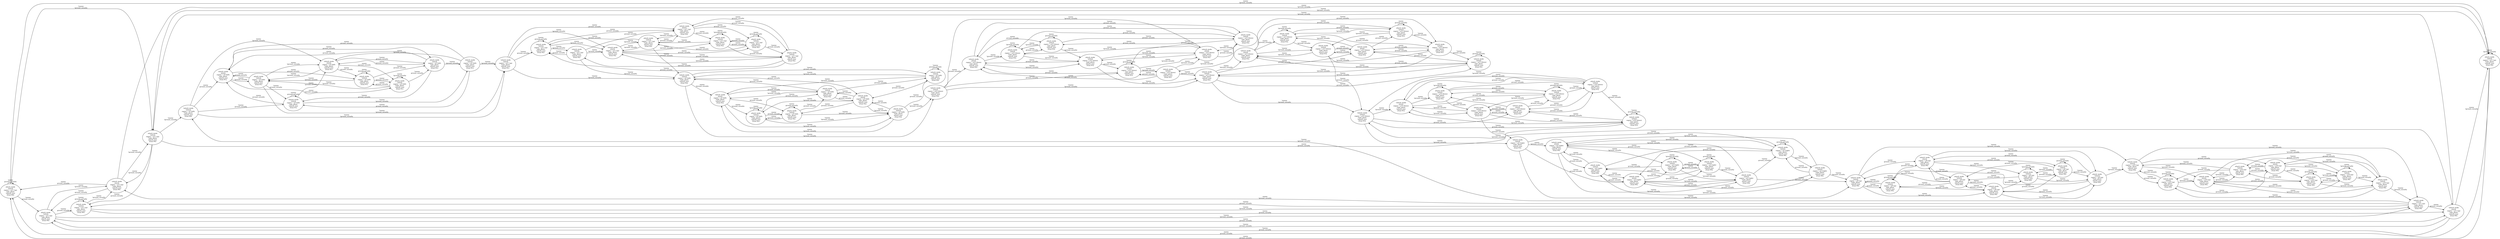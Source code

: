 
digraph A {
    rankdir = LR;
    overlap = false;
    ratio = "compress";
	83 [style="bold", width=0, height=0, fontsize=20, label="attack_mode\n!attack\nregion = p11 (up)\ntake_photo\n!attack_over\n[Goal #0]"];
	81 [style="bold", width=0, height=0, fontsize=20, label="attack_mode\n!attack\nregion = p11 (up)\ntake_photo\nattack_over\n[Goal #0]"];
	77 [style="bold", width=0, height=0, fontsize=20, label="!attack_mode\n!attack\nregion = p11 (up)\ntake_photo\n!attack_over\n[Goal #0]"];
	78 [style="bold", width=0, height=0, fontsize=20, label="!attack_mode\nattack\nregion = p11 (up)\n!take_photo\n!attack_over\n[Goal #0]"];
	82 [style="bold", width=0, height=0, fontsize=20, label="attack_mode\n!attack\nregion = p11 (up)\n!take_photo\n!attack_over\n[Goal #0]"];
	80 [style="bold", width=0, height=0, fontsize=20, label="attack_mode\n!attack\nregion = p11 (up)\n!take_photo\nattack_over\n[Goal #0]"];
	0 [style="bold", width=0, height=0, fontsize=20, label="!attack_mode\n!attack\nregion = p5 (left)\n!take_photo\n!attack_over\n[Goal #0]"];
	4 [style="bold", width=0, height=0, fontsize=20, label="!attack_mode\nattack\nregion = p5 (left)\ntake_photo\n!attack_over\n[Goal #1]"];
	5 [style="bold", width=0, height=0, fontsize=20, label="attack_mode\n!attack\nregion = p5 (left)\n!take_photo\nattack_over\n[Goal #1]"];
	2 [style="bold", width=0, height=0, fontsize=20, label="!attack_mode\n!attack\nregion = p5 (left)\ntake_photo\n!attack_over\n[Goal #1]"];
	9 [style="bold", width=0, height=0, fontsize=20, label="!attack_mode\n!attack\nregion = p5 (left)\n!take_photo\n!attack_over\n[Goal #1]"];
	3 [style="bold", width=0, height=0, fontsize=20, label="!attack_mode\nattack\nregion = p5 (left)\n!take_photo\n!attack_over\n[Goal #1]"];
	6 [style="bold", width=0, height=0, fontsize=20, label="attack_mode\n!attack\nregion = p5 (left)\ntake_photo\nattack_over\n[Goal #1]"];
	7 [style="bold", width=0, height=0, fontsize=20, label="attack_mode\n!attack\nregion = p5 (left)\n!take_photo\n!attack_over\n[Goal #1]"];
	8 [style="bold", width=0, height=0, fontsize=20, label="attack_mode\n!attack\nregion = p5 (left)\ntake_photo\n!attack_over\n[Goal #1]"];
	1 [style="bold", width=0, height=0, fontsize=20, label="!attack_mode\n!attack\nregion = p11 (up)\n!take_photo\n!attack_over\n[Goal #1]"];
	11 [style="bold", width=0, height=0, fontsize=20, label="!attack_mode\n!attack\nregion = p11 (up)\ntake_photo\n!attack_over\n[Goal #2]"];
	18 [style="bold", width=0, height=0, fontsize=20, label="!attack_mode\n!attack\nregion = p11 (up)\n!take_photo\n!attack_over\n[Goal #2]"];
	13 [style="bold", width=0, height=0, fontsize=20, label="!attack_mode\nattack\nregion = p11 (up)\ntake_photo\n!attack_over\n[Goal #2]"];
	14 [style="bold", width=0, height=0, fontsize=20, label="attack_mode\n!attack\nregion = p11 (up)\n!take_photo\nattack_over\n[Goal #2]"];
	10 [style="bold", width=0, height=0, fontsize=20, label="!attack_mode\n!attack\nregion = p5 (left)\n!take_photo\n!attack_over\n[Goal #2]"];
	19 [style="bold", width=0, height=0, fontsize=20, label="!attack_mode\n!attack\nregion = p12 (down)\n!take_photo\n!attack_over\n[Goal #2]"];
	30 [style="bold", width=0, height=0, fontsize=20, label="!attack_mode\nattack\nregion = p12 (down)\ntake_photo\n!attack_over\n[Goal #3]"];
	33 [style="bold", width=0, height=0, fontsize=20, label="attack_mode\n!attack\nregion = p12 (down)\n!take_photo\n!attack_over\n[Goal #3]"];
	34 [style="bold", width=0, height=0, fontsize=20, label="attack_mode\n!attack\nregion = p12 (down)\ntake_photo\n!attack_over\n[Goal #3]"];
	32 [style="bold", width=0, height=0, fontsize=20, label="attack_mode\n!attack\nregion = p12 (down)\ntake_photo\nattack_over\n[Goal #3]"];
	29 [style="bold", width=0, height=0, fontsize=20, label="!attack_mode\nattack\nregion = p12 (down)\n!take_photo\n!attack_over\n[Goal #3]"];
	31 [style="bold", width=0, height=0, fontsize=20, label="attack_mode\n!attack\nregion = p12 (down)\n!take_photo\nattack_over\n[Goal #3]"];
	27 [style="bold", width=0, height=0, fontsize=20, label="!attack_mode\n!attack\nregion = p13 (down)\n!take_photo\n!attack_over\n[Goal #3]"];
	38 [style="bold", width=0, height=0, fontsize=20, label="!attack_mode\nattack\nregion = p13 (down)\n!take_photo\n!attack_over\n[Goal #3]"];
	42 [style="bold", width=0, height=0, fontsize=20, label="attack_mode\n!attack\nregion = p13 (down)\n!take_photo\n!attack_over\n[Goal #3]"];
	40 [style="bold", width=0, height=0, fontsize=20, label="attack_mode\n!attack\nregion = p13 (down)\n!take_photo\nattack_over\n[Goal #3]"];
	36 [style="bold", width=0, height=0, fontsize=20, label="!attack_mode\n!attack\nregion = p14 (down)\n!take_photo\n!attack_over\n[Goal #3]"];
	46 [style="bold", width=0, height=0, fontsize=20, label="!attack_mode\nattack\nregion = p14 (down)\n!take_photo\n!attack_over\n[Goal #3]"];
	50 [style="bold", width=0, height=0, fontsize=20, label="attack_mode\n!attack\nregion = p14 (down)\n!take_photo\n!attack_over\n[Goal #3]"];
	48 [style="bold", width=0, height=0, fontsize=20, label="attack_mode\n!attack\nregion = p14 (down)\n!take_photo\nattack_over\n[Goal #3]"];
	47 [style="bold", width=0, height=0, fontsize=20, label="!attack_mode\nattack\nregion = p14 (down)\ntake_photo\n!attack_over\n[Goal #3]"];
	51 [style="bold", width=0, height=0, fontsize=20, label="attack_mode\n!attack\nregion = p14 (down)\ntake_photo\n!attack_over\n[Goal #3]"];
	49 [style="bold", width=0, height=0, fontsize=20, label="attack_mode\n!attack\nregion = p14 (down)\ntake_photo\nattack_over\n[Goal #3]"];
	45 [style="bold", width=0, height=0, fontsize=20, label="!attack_mode\n!attack\nregion = p14 (down)\ntake_photo\n!attack_over\n[Goal #3]"];
	44 [style="bold", width=0, height=0, fontsize=20, label="!attack_mode\n!attack\nregion = p2 (right)\n!take_photo\n!attack_over\n[Goal #3]"];
	54 [style="bold", width=0, height=0, fontsize=20, label="!attack_mode\nattack\nregion = p2 (right)\n!take_photo\n!attack_over\n[Goal #0]"];
	57 [style="bold", width=0, height=0, fontsize=20, label="attack_mode\n!attack\nregion = p2 (right)\ntake_photo\nattack_over\n[Goal #0]"];
	53 [style="bold", width=0, height=0, fontsize=20, label="!attack_mode\n!attack\nregion = p2 (right)\ntake_photo\n!attack_over\n[Goal #0]"];
	60 [style="bold", width=0, height=0, fontsize=20, label="!attack_mode\n!attack\nregion = p2 (right)\n!take_photo\n!attack_over\n[Goal #0]"];
	55 [style="bold", width=0, height=0, fontsize=20, label="!attack_mode\nattack\nregion = p2 (right)\ntake_photo\n!attack_over\n[Goal #0]"];
	56 [style="bold", width=0, height=0, fontsize=20, label="attack_mode\n!attack\nregion = p2 (right)\n!take_photo\nattack_over\n[Goal #0]"];
	52 [style="bold", width=0, height=0, fontsize=20, label="!attack_mode\n!attack\nregion = p9 (up)\n!take_photo\n!attack_over\n[Goal #0]"];
	62 [style="bold", width=0, height=0, fontsize=20, label="!attack_mode\n!attack\nregion = p9 (up)\ntake_photo\n!attack_over\n[Goal #0]"];
	63 [style="bold", width=0, height=0, fontsize=20, label="!attack_mode\nattack\nregion = p9 (up)\n!take_photo\n!attack_over\n[Goal #0]"];
	66 [style="bold", width=0, height=0, fontsize=20, label="attack_mode\n!attack\nregion = p9 (up)\ntake_photo\nattack_over\n[Goal #0]"];
	64 [style="bold", width=0, height=0, fontsize=20, label="!attack_mode\nattack\nregion = p9 (up)\ntake_photo\n!attack_over\n[Goal #0]"];
	67 [style="bold", width=0, height=0, fontsize=20, label="attack_mode\n!attack\nregion = p9 (up)\n!take_photo\n!attack_over\n[Goal #0]"];
	68 [style="bold", width=0, height=0, fontsize=20, label="attack_mode\n!attack\nregion = p9 (up)\ntake_photo\n!attack_over\n[Goal #0]"];
	65 [style="bold", width=0, height=0, fontsize=20, label="attack_mode\n!attack\nregion = p9 (up)\n!take_photo\nattack_over\n[Goal #0]"];
	61 [style="bold", width=0, height=0, fontsize=20, label="!attack_mode\n!attack\nregion = p10 (up)\n!take_photo\n!attack_over\n[Goal #0]"];
	70 [style="bold", width=0, height=0, fontsize=20, label="!attack_mode\n!attack\nregion = p10 (up)\ntake_photo\n!attack_over\n[Goal #0]"];
	72 [style="bold", width=0, height=0, fontsize=20, label="!attack_mode\nattack\nregion = p10 (up)\ntake_photo\n!attack_over\n[Goal #0]"];
	74 [style="bold", width=0, height=0, fontsize=20, label="attack_mode\n!attack\nregion = p10 (up)\ntake_photo\nattack_over\n[Goal #0]"];
	71 [style="bold", width=0, height=0, fontsize=20, label="!attack_mode\nattack\nregion = p10 (up)\n!take_photo\n!attack_over\n[Goal #0]"];
	76 [style="bold", width=0, height=0, fontsize=20, label="attack_mode\n!attack\nregion = p10 (up)\ntake_photo\n!attack_over\n[Goal #0]"];
	75 [style="bold", width=0, height=0, fontsize=20, label="attack_mode\n!attack\nregion = p10 (up)\n!take_photo\n!attack_over\n[Goal #0]"];
	73 [style="bold", width=0, height=0, fontsize=20, label="attack_mode\n!attack\nregion = p10 (up)\n!take_photo\nattack_over\n[Goal #0]"];
	69 [style="bold", width=0, height=0, fontsize=20, label="!attack_mode\n!attack\nregion = p11 (up)\n!take_photo\n!attack_over\n[Goal #0]"];
	79 [style="bold", width=0, height=0, fontsize=20, label="!attack_mode\nattack\nregion = p11 (up)\ntake_photo\n!attack_over\n[Goal #0]"];
	59 [style="bold", width=0, height=0, fontsize=20, label="attack_mode\n!attack\nregion = p2 (right)\ntake_photo\n!attack_over\n[Goal #0]"];
	58 [style="bold", width=0, height=0, fontsize=20, label="attack_mode\n!attack\nregion = p2 (right)\n!take_photo\n!attack_over\n[Goal #0]"];
	37 [style="bold", width=0, height=0, fontsize=20, label="!attack_mode\n!attack\nregion = p13 (down)\ntake_photo\n!attack_over\n[Goal #3]"];
	39 [style="bold", width=0, height=0, fontsize=20, label="!attack_mode\nattack\nregion = p13 (down)\ntake_photo\n!attack_over\n[Goal #3]"];
	41 [style="bold", width=0, height=0, fontsize=20, label="attack_mode\n!attack\nregion = p13 (down)\ntake_photo\nattack_over\n[Goal #3]"];
	43 [style="bold", width=0, height=0, fontsize=20, label="attack_mode\n!attack\nregion = p13 (down)\ntake_photo\n!attack_over\n[Goal #3]"];
	28 [style="bold", width=0, height=0, fontsize=20, label="!attack_mode\n!attack\nregion = p12 (down)\ntake_photo\n!attack_over\n[Goal #3]"];
	35 [style="bold", width=0, height=0, fontsize=20, label="!attack_mode\n!attack\nregion = p12 (down)\n!take_photo\n!attack_over\n[Goal #3]"];
	21 [style="bold", width=0, height=0, fontsize=20, label="!attack_mode\nattack\nregion = p5 (left)\n!take_photo\n!attack_over\n[Goal #2]"];
	25 [style="bold", width=0, height=0, fontsize=20, label="attack_mode\n!attack\nregion = p5 (left)\n!take_photo\n!attack_over\n[Goal #2]"];
	26 [style="bold", width=0, height=0, fontsize=20, label="attack_mode\n!attack\nregion = p5 (left)\ntake_photo\n!attack_over\n[Goal #2]"];
	23 [style="bold", width=0, height=0, fontsize=20, label="attack_mode\n!attack\nregion = p5 (left)\n!take_photo\nattack_over\n[Goal #2]"];
	20 [style="bold", width=0, height=0, fontsize=20, label="!attack_mode\n!attack\nregion = p5 (left)\ntake_photo\n!attack_over\n[Goal #2]"];
	22 [style="bold", width=0, height=0, fontsize=20, label="!attack_mode\nattack\nregion = p5 (left)\ntake_photo\n!attack_over\n[Goal #2]"];
	24 [style="bold", width=0, height=0, fontsize=20, label="attack_mode\n!attack\nregion = p5 (left)\ntake_photo\nattack_over\n[Goal #2]"];
	12 [style="bold", width=0, height=0, fontsize=20, label="!attack_mode\nattack\nregion = p11 (up)\n!take_photo\n!attack_over\n[Goal #2]"];
	17 [style="bold", width=0, height=0, fontsize=20, label="attack_mode\n!attack\nregion = p11 (up)\ntake_photo\n!attack_over\n[Goal #2]"];
	15 [style="bold", width=0, height=0, fontsize=20, label="attack_mode\n!attack\nregion = p11 (up)\ntake_photo\nattack_over\n[Goal #2]"];
	16 [style="bold", width=0, height=0, fontsize=20, label="attack_mode\n!attack\nregion = p11 (up)\n!take_photo\n!attack_over\n[Goal #2]"];
	83 -> 83 [style="bold", arrowsize=1.5, fontsize=20, label="enemy\nground_casualty"];
	83 -> 80 [style="bold", arrowsize=1.5, fontsize=20, label="!enemy\n!ground_casualty"];
	83 -> 82 [style="bold", arrowsize=1.5, fontsize=20, label="enemy\n!ground_casualty"];
	83 -> 81 [style="bold", arrowsize=1.5, fontsize=20, label="!enemy\nground_casualty"];
	81 -> 69 [style="bold", arrowsize=1.5, fontsize=20, label="!enemy\n!ground_casualty"];
	81 -> 79 [style="bold", arrowsize=1.5, fontsize=20, label="enemy\nground_casualty"];
	81 -> 78 [style="bold", arrowsize=1.5, fontsize=20, label="enemy\n!ground_casualty"];
	81 -> 77 [style="bold", arrowsize=1.5, fontsize=20, label="!enemy\nground_casualty"];
	77 -> 69 [style="bold", arrowsize=1.5, fontsize=20, label="!enemy\n!ground_casualty"];
	77 -> 79 [style="bold", arrowsize=1.5, fontsize=20, label="enemy\nground_casualty"];
	77 -> 78 [style="bold", arrowsize=1.5, fontsize=20, label="enemy\n!ground_casualty"];
	77 -> 77 [style="bold", arrowsize=1.5, fontsize=20, label="!enemy\nground_casualty"];
	78 -> 83 [style="bold", arrowsize=1.5, fontsize=20, label="enemy\nground_casualty"];
	78 -> 80 [style="bold", arrowsize=1.5, fontsize=20, label="!enemy\n!ground_casualty"];
	78 -> 82 [style="bold", arrowsize=1.5, fontsize=20, label="enemy\n!ground_casualty"];
	78 -> 81 [style="bold", arrowsize=1.5, fontsize=20, label="!enemy\nground_casualty"];
	82 -> 83 [style="bold", arrowsize=1.5, fontsize=20, label="enemy\nground_casualty"];
	82 -> 80 [style="bold", arrowsize=1.5, fontsize=20, label="!enemy\n!ground_casualty"];
	82 -> 82 [style="bold", arrowsize=1.5, fontsize=20, label="enemy\n!ground_casualty"];
	82 -> 81 [style="bold", arrowsize=1.5, fontsize=20, label="!enemy\nground_casualty"];
	80 -> 77 [style="bold", arrowsize=1.5, fontsize=20, label="!enemy\nground_casualty"];
	80 -> 79 [style="bold", arrowsize=1.5, fontsize=20, label="enemy\nground_casualty"];
	80 -> 0 [style="bold", arrowsize=1.5, fontsize=20, label="!enemy\n!ground_casualty"];
	80 -> 78 [style="bold", arrowsize=1.5, fontsize=20, label="enemy\n!ground_casualty"];
	0 -> 1 [style="bold", arrowsize=1.5, fontsize=20, label="!enemy\n!ground_casualty"];
	0 -> 3 [style="bold", arrowsize=1.5, fontsize=20, label="enemy\n!ground_casualty"];
	0 -> 2 [style="bold", arrowsize=1.5, fontsize=20, label="!enemy\nground_casualty"];
	0 -> 4 [style="bold", arrowsize=1.5, fontsize=20, label="enemy\nground_casualty"];
	4 -> 8 [style="bold", arrowsize=1.5, fontsize=20, label="enemy\nground_casualty"];
	4 -> 7 [style="bold", arrowsize=1.5, fontsize=20, label="enemy\n!ground_casualty"];
	4 -> 6 [style="bold", arrowsize=1.5, fontsize=20, label="!enemy\nground_casualty"];
	4 -> 5 [style="bold", arrowsize=1.5, fontsize=20, label="!enemy\n!ground_casualty"];
	5 -> 1 [style="bold", arrowsize=1.5, fontsize=20, label="!enemy\n!ground_casualty"];
	5 -> 3 [style="bold", arrowsize=1.5, fontsize=20, label="enemy\n!ground_casualty"];
	5 -> 2 [style="bold", arrowsize=1.5, fontsize=20, label="!enemy\nground_casualty"];
	5 -> 4 [style="bold", arrowsize=1.5, fontsize=20, label="enemy\nground_casualty"];
	2 -> 3 [style="bold", arrowsize=1.5, fontsize=20, label="enemy\n!ground_casualty"];
	2 -> 2 [style="bold", arrowsize=1.5, fontsize=20, label="!enemy\nground_casualty"];
	2 -> 9 [style="bold", arrowsize=1.5, fontsize=20, label="!enemy\n!ground_casualty"];
	2 -> 4 [style="bold", arrowsize=1.5, fontsize=20, label="enemy\nground_casualty"];
	9 -> 1 [style="bold", arrowsize=1.5, fontsize=20, label="!enemy\n!ground_casualty"];
	9 -> 3 [style="bold", arrowsize=1.5, fontsize=20, label="enemy\n!ground_casualty"];
	9 -> 2 [style="bold", arrowsize=1.5, fontsize=20, label="!enemy\nground_casualty"];
	9 -> 4 [style="bold", arrowsize=1.5, fontsize=20, label="enemy\nground_casualty"];
	3 -> 8 [style="bold", arrowsize=1.5, fontsize=20, label="enemy\nground_casualty"];
	3 -> 7 [style="bold", arrowsize=1.5, fontsize=20, label="enemy\n!ground_casualty"];
	3 -> 6 [style="bold", arrowsize=1.5, fontsize=20, label="!enemy\nground_casualty"];
	3 -> 5 [style="bold", arrowsize=1.5, fontsize=20, label="!enemy\n!ground_casualty"];
	6 -> 3 [style="bold", arrowsize=1.5, fontsize=20, label="enemy\n!ground_casualty"];
	6 -> 2 [style="bold", arrowsize=1.5, fontsize=20, label="!enemy\nground_casualty"];
	6 -> 9 [style="bold", arrowsize=1.5, fontsize=20, label="!enemy\n!ground_casualty"];
	6 -> 4 [style="bold", arrowsize=1.5, fontsize=20, label="enemy\nground_casualty"];
	7 -> 8 [style="bold", arrowsize=1.5, fontsize=20, label="enemy\nground_casualty"];
	7 -> 7 [style="bold", arrowsize=1.5, fontsize=20, label="enemy\n!ground_casualty"];
	7 -> 6 [style="bold", arrowsize=1.5, fontsize=20, label="!enemy\nground_casualty"];
	7 -> 5 [style="bold", arrowsize=1.5, fontsize=20, label="!enemy\n!ground_casualty"];
	8 -> 8 [style="bold", arrowsize=1.5, fontsize=20, label="enemy\nground_casualty"];
	8 -> 7 [style="bold", arrowsize=1.5, fontsize=20, label="enemy\n!ground_casualty"];
	8 -> 6 [style="bold", arrowsize=1.5, fontsize=20, label="!enemy\nground_casualty"];
	8 -> 5 [style="bold", arrowsize=1.5, fontsize=20, label="!enemy\n!ground_casualty"];
	1 -> 12 [style="bold", arrowsize=1.5, fontsize=20, label="enemy\n!ground_casualty"];
	1 -> 10 [style="bold", arrowsize=1.5, fontsize=20, label="!enemy\n!ground_casualty"];
	1 -> 13 [style="bold", arrowsize=1.5, fontsize=20, label="enemy\nground_casualty"];
	1 -> 11 [style="bold", arrowsize=1.5, fontsize=20, label="!enemy\nground_casualty"];
	11 -> 12 [style="bold", arrowsize=1.5, fontsize=20, label="enemy\n!ground_casualty"];
	11 -> 11 [style="bold", arrowsize=1.5, fontsize=20, label="!enemy\nground_casualty"];
	11 -> 13 [style="bold", arrowsize=1.5, fontsize=20, label="enemy\nground_casualty"];
	11 -> 18 [style="bold", arrowsize=1.5, fontsize=20, label="!enemy\n!ground_casualty"];
	18 -> 12 [style="bold", arrowsize=1.5, fontsize=20, label="enemy\n!ground_casualty"];
	18 -> 10 [style="bold", arrowsize=1.5, fontsize=20, label="!enemy\n!ground_casualty"];
	18 -> 13 [style="bold", arrowsize=1.5, fontsize=20, label="enemy\nground_casualty"];
	18 -> 11 [style="bold", arrowsize=1.5, fontsize=20, label="!enemy\nground_casualty"];
	13 -> 16 [style="bold", arrowsize=1.5, fontsize=20, label="enemy\n!ground_casualty"];
	13 -> 15 [style="bold", arrowsize=1.5, fontsize=20, label="!enemy\nground_casualty"];
	13 -> 17 [style="bold", arrowsize=1.5, fontsize=20, label="enemy\nground_casualty"];
	13 -> 14 [style="bold", arrowsize=1.5, fontsize=20, label="!enemy\n!ground_casualty"];
	14 -> 12 [style="bold", arrowsize=1.5, fontsize=20, label="enemy\n!ground_casualty"];
	14 -> 10 [style="bold", arrowsize=1.5, fontsize=20, label="!enemy\n!ground_casualty"];
	14 -> 13 [style="bold", arrowsize=1.5, fontsize=20, label="enemy\nground_casualty"];
	14 -> 11 [style="bold", arrowsize=1.5, fontsize=20, label="!enemy\nground_casualty"];
	10 -> 22 [style="bold", arrowsize=1.5, fontsize=20, label="enemy\nground_casualty"];
	10 -> 20 [style="bold", arrowsize=1.5, fontsize=20, label="!enemy\nground_casualty"];
	10 -> 21 [style="bold", arrowsize=1.5, fontsize=20, label="enemy\n!ground_casualty"];
	10 -> 19 [style="bold", arrowsize=1.5, fontsize=20, label="!enemy\n!ground_casualty"];
	19 -> 28 [style="bold", arrowsize=1.5, fontsize=20, label="!enemy\nground_casualty"];
	19 -> 29 [style="bold", arrowsize=1.5, fontsize=20, label="enemy\n!ground_casualty"];
	19 -> 27 [style="bold", arrowsize=1.5, fontsize=20, label="!enemy\n!ground_casualty"];
	19 -> 30 [style="bold", arrowsize=1.5, fontsize=20, label="enemy\nground_casualty"];
	30 -> 31 [style="bold", arrowsize=1.5, fontsize=20, label="!enemy\n!ground_casualty"];
	30 -> 32 [style="bold", arrowsize=1.5, fontsize=20, label="!enemy\nground_casualty"];
	30 -> 34 [style="bold", arrowsize=1.5, fontsize=20, label="enemy\nground_casualty"];
	30 -> 33 [style="bold", arrowsize=1.5, fontsize=20, label="enemy\n!ground_casualty"];
	33 -> 31 [style="bold", arrowsize=1.5, fontsize=20, label="!enemy\n!ground_casualty"];
	33 -> 32 [style="bold", arrowsize=1.5, fontsize=20, label="!enemy\nground_casualty"];
	33 -> 34 [style="bold", arrowsize=1.5, fontsize=20, label="enemy\nground_casualty"];
	33 -> 33 [style="bold", arrowsize=1.5, fontsize=20, label="enemy\n!ground_casualty"];
	34 -> 31 [style="bold", arrowsize=1.5, fontsize=20, label="!enemy\n!ground_casualty"];
	34 -> 32 [style="bold", arrowsize=1.5, fontsize=20, label="!enemy\nground_casualty"];
	34 -> 34 [style="bold", arrowsize=1.5, fontsize=20, label="enemy\nground_casualty"];
	34 -> 33 [style="bold", arrowsize=1.5, fontsize=20, label="enemy\n!ground_casualty"];
	32 -> 35 [style="bold", arrowsize=1.5, fontsize=20, label="!enemy\n!ground_casualty"];
	32 -> 28 [style="bold", arrowsize=1.5, fontsize=20, label="!enemy\nground_casualty"];
	32 -> 29 [style="bold", arrowsize=1.5, fontsize=20, label="enemy\n!ground_casualty"];
	32 -> 30 [style="bold", arrowsize=1.5, fontsize=20, label="enemy\nground_casualty"];
	29 -> 31 [style="bold", arrowsize=1.5, fontsize=20, label="!enemy\n!ground_casualty"];
	29 -> 32 [style="bold", arrowsize=1.5, fontsize=20, label="!enemy\nground_casualty"];
	29 -> 34 [style="bold", arrowsize=1.5, fontsize=20, label="enemy\nground_casualty"];
	29 -> 33 [style="bold", arrowsize=1.5, fontsize=20, label="enemy\n!ground_casualty"];
	31 -> 28 [style="bold", arrowsize=1.5, fontsize=20, label="!enemy\nground_casualty"];
	31 -> 29 [style="bold", arrowsize=1.5, fontsize=20, label="enemy\n!ground_casualty"];
	31 -> 27 [style="bold", arrowsize=1.5, fontsize=20, label="!enemy\n!ground_casualty"];
	31 -> 30 [style="bold", arrowsize=1.5, fontsize=20, label="enemy\nground_casualty"];
	27 -> 39 [style="bold", arrowsize=1.5, fontsize=20, label="enemy\nground_casualty"];
	27 -> 37 [style="bold", arrowsize=1.5, fontsize=20, label="!enemy\nground_casualty"];
	27 -> 36 [style="bold", arrowsize=1.5, fontsize=20, label="!enemy\n!ground_casualty"];
	27 -> 38 [style="bold", arrowsize=1.5, fontsize=20, label="enemy\n!ground_casualty"];
	38 -> 43 [style="bold", arrowsize=1.5, fontsize=20, label="enemy\nground_casualty"];
	38 -> 41 [style="bold", arrowsize=1.5, fontsize=20, label="!enemy\nground_casualty"];
	38 -> 40 [style="bold", arrowsize=1.5, fontsize=20, label="!enemy\n!ground_casualty"];
	38 -> 42 [style="bold", arrowsize=1.5, fontsize=20, label="enemy\n!ground_casualty"];
	42 -> 43 [style="bold", arrowsize=1.5, fontsize=20, label="enemy\nground_casualty"];
	42 -> 41 [style="bold", arrowsize=1.5, fontsize=20, label="!enemy\nground_casualty"];
	42 -> 40 [style="bold", arrowsize=1.5, fontsize=20, label="!enemy\n!ground_casualty"];
	42 -> 42 [style="bold", arrowsize=1.5, fontsize=20, label="enemy\n!ground_casualty"];
	40 -> 39 [style="bold", arrowsize=1.5, fontsize=20, label="enemy\nground_casualty"];
	40 -> 37 [style="bold", arrowsize=1.5, fontsize=20, label="!enemy\nground_casualty"];
	40 -> 36 [style="bold", arrowsize=1.5, fontsize=20, label="!enemy\n!ground_casualty"];
	40 -> 38 [style="bold", arrowsize=1.5, fontsize=20, label="enemy\n!ground_casualty"];
	36 -> 45 [style="bold", arrowsize=1.5, fontsize=20, label="!enemy\nground_casualty"];
	36 -> 44 [style="bold", arrowsize=1.5, fontsize=20, label="!enemy\n!ground_casualty"];
	36 -> 47 [style="bold", arrowsize=1.5, fontsize=20, label="enemy\nground_casualty"];
	36 -> 46 [style="bold", arrowsize=1.5, fontsize=20, label="enemy\n!ground_casualty"];
	46 -> 49 [style="bold", arrowsize=1.5, fontsize=20, label="!enemy\nground_casualty"];
	46 -> 51 [style="bold", arrowsize=1.5, fontsize=20, label="enemy\nground_casualty"];
	46 -> 48 [style="bold", arrowsize=1.5, fontsize=20, label="!enemy\n!ground_casualty"];
	46 -> 50 [style="bold", arrowsize=1.5, fontsize=20, label="enemy\n!ground_casualty"];
	50 -> 49 [style="bold", arrowsize=1.5, fontsize=20, label="!enemy\nground_casualty"];
	50 -> 51 [style="bold", arrowsize=1.5, fontsize=20, label="enemy\nground_casualty"];
	50 -> 48 [style="bold", arrowsize=1.5, fontsize=20, label="!enemy\n!ground_casualty"];
	50 -> 50 [style="bold", arrowsize=1.5, fontsize=20, label="enemy\n!ground_casualty"];
	48 -> 45 [style="bold", arrowsize=1.5, fontsize=20, label="!enemy\nground_casualty"];
	48 -> 44 [style="bold", arrowsize=1.5, fontsize=20, label="!enemy\n!ground_casualty"];
	48 -> 47 [style="bold", arrowsize=1.5, fontsize=20, label="enemy\nground_casualty"];
	48 -> 46 [style="bold", arrowsize=1.5, fontsize=20, label="enemy\n!ground_casualty"];
	47 -> 49 [style="bold", arrowsize=1.5, fontsize=20, label="!enemy\nground_casualty"];
	47 -> 51 [style="bold", arrowsize=1.5, fontsize=20, label="enemy\nground_casualty"];
	47 -> 48 [style="bold", arrowsize=1.5, fontsize=20, label="!enemy\n!ground_casualty"];
	47 -> 50 [style="bold", arrowsize=1.5, fontsize=20, label="enemy\n!ground_casualty"];
	51 -> 49 [style="bold", arrowsize=1.5, fontsize=20, label="!enemy\nground_casualty"];
	51 -> 51 [style="bold", arrowsize=1.5, fontsize=20, label="enemy\nground_casualty"];
	51 -> 48 [style="bold", arrowsize=1.5, fontsize=20, label="!enemy\n!ground_casualty"];
	51 -> 50 [style="bold", arrowsize=1.5, fontsize=20, label="enemy\n!ground_casualty"];
	49 -> 45 [style="bold", arrowsize=1.5, fontsize=20, label="!enemy\nground_casualty"];
	49 -> 36 [style="bold", arrowsize=1.5, fontsize=20, label="!enemy\n!ground_casualty"];
	49 -> 47 [style="bold", arrowsize=1.5, fontsize=20, label="enemy\nground_casualty"];
	49 -> 46 [style="bold", arrowsize=1.5, fontsize=20, label="enemy\n!ground_casualty"];
	45 -> 45 [style="bold", arrowsize=1.5, fontsize=20, label="!enemy\nground_casualty"];
	45 -> 36 [style="bold", arrowsize=1.5, fontsize=20, label="!enemy\n!ground_casualty"];
	45 -> 47 [style="bold", arrowsize=1.5, fontsize=20, label="enemy\nground_casualty"];
	45 -> 46 [style="bold", arrowsize=1.5, fontsize=20, label="enemy\n!ground_casualty"];
	44 -> 52 [style="bold", arrowsize=1.5, fontsize=20, label="!enemy\n!ground_casualty"];
	44 -> 55 [style="bold", arrowsize=1.5, fontsize=20, label="enemy\nground_casualty"];
	44 -> 53 [style="bold", arrowsize=1.5, fontsize=20, label="!enemy\nground_casualty"];
	44 -> 54 [style="bold", arrowsize=1.5, fontsize=20, label="enemy\n!ground_casualty"];
	54 -> 58 [style="bold", arrowsize=1.5, fontsize=20, label="enemy\n!ground_casualty"];
	54 -> 59 [style="bold", arrowsize=1.5, fontsize=20, label="enemy\nground_casualty"];
	54 -> 56 [style="bold", arrowsize=1.5, fontsize=20, label="!enemy\n!ground_casualty"];
	54 -> 57 [style="bold", arrowsize=1.5, fontsize=20, label="!enemy\nground_casualty"];
	57 -> 55 [style="bold", arrowsize=1.5, fontsize=20, label="enemy\nground_casualty"];
	57 -> 60 [style="bold", arrowsize=1.5, fontsize=20, label="!enemy\n!ground_casualty"];
	57 -> 54 [style="bold", arrowsize=1.5, fontsize=20, label="enemy\n!ground_casualty"];
	57 -> 53 [style="bold", arrowsize=1.5, fontsize=20, label="!enemy\nground_casualty"];
	53 -> 55 [style="bold", arrowsize=1.5, fontsize=20, label="enemy\nground_casualty"];
	53 -> 60 [style="bold", arrowsize=1.5, fontsize=20, label="!enemy\n!ground_casualty"];
	53 -> 54 [style="bold", arrowsize=1.5, fontsize=20, label="enemy\n!ground_casualty"];
	53 -> 53 [style="bold", arrowsize=1.5, fontsize=20, label="!enemy\nground_casualty"];
	60 -> 52 [style="bold", arrowsize=1.5, fontsize=20, label="!enemy\n!ground_casualty"];
	60 -> 55 [style="bold", arrowsize=1.5, fontsize=20, label="enemy\nground_casualty"];
	60 -> 53 [style="bold", arrowsize=1.5, fontsize=20, label="!enemy\nground_casualty"];
	60 -> 54 [style="bold", arrowsize=1.5, fontsize=20, label="enemy\n!ground_casualty"];
	55 -> 58 [style="bold", arrowsize=1.5, fontsize=20, label="enemy\n!ground_casualty"];
	55 -> 59 [style="bold", arrowsize=1.5, fontsize=20, label="enemy\nground_casualty"];
	55 -> 56 [style="bold", arrowsize=1.5, fontsize=20, label="!enemy\n!ground_casualty"];
	55 -> 57 [style="bold", arrowsize=1.5, fontsize=20, label="!enemy\nground_casualty"];
	56 -> 52 [style="bold", arrowsize=1.5, fontsize=20, label="!enemy\n!ground_casualty"];
	56 -> 55 [style="bold", arrowsize=1.5, fontsize=20, label="enemy\nground_casualty"];
	56 -> 53 [style="bold", arrowsize=1.5, fontsize=20, label="!enemy\nground_casualty"];
	56 -> 54 [style="bold", arrowsize=1.5, fontsize=20, label="enemy\n!ground_casualty"];
	52 -> 61 [style="bold", arrowsize=1.5, fontsize=20, label="!enemy\n!ground_casualty"];
	52 -> 64 [style="bold", arrowsize=1.5, fontsize=20, label="enemy\nground_casualty"];
	52 -> 63 [style="bold", arrowsize=1.5, fontsize=20, label="enemy\n!ground_casualty"];
	52 -> 62 [style="bold", arrowsize=1.5, fontsize=20, label="!enemy\nground_casualty"];
	62 -> 52 [style="bold", arrowsize=1.5, fontsize=20, label="!enemy\n!ground_casualty"];
	62 -> 64 [style="bold", arrowsize=1.5, fontsize=20, label="enemy\nground_casualty"];
	62 -> 63 [style="bold", arrowsize=1.5, fontsize=20, label="enemy\n!ground_casualty"];
	62 -> 62 [style="bold", arrowsize=1.5, fontsize=20, label="!enemy\nground_casualty"];
	63 -> 65 [style="bold", arrowsize=1.5, fontsize=20, label="!enemy\n!ground_casualty"];
	63 -> 68 [style="bold", arrowsize=1.5, fontsize=20, label="enemy\nground_casualty"];
	63 -> 67 [style="bold", arrowsize=1.5, fontsize=20, label="enemy\n!ground_casualty"];
	63 -> 66 [style="bold", arrowsize=1.5, fontsize=20, label="!enemy\nground_casualty"];
	66 -> 52 [style="bold", arrowsize=1.5, fontsize=20, label="!enemy\n!ground_casualty"];
	66 -> 64 [style="bold", arrowsize=1.5, fontsize=20, label="enemy\nground_casualty"];
	66 -> 63 [style="bold", arrowsize=1.5, fontsize=20, label="enemy\n!ground_casualty"];
	66 -> 62 [style="bold", arrowsize=1.5, fontsize=20, label="!enemy\nground_casualty"];
	64 -> 65 [style="bold", arrowsize=1.5, fontsize=20, label="!enemy\n!ground_casualty"];
	64 -> 68 [style="bold", arrowsize=1.5, fontsize=20, label="enemy\nground_casualty"];
	64 -> 67 [style="bold", arrowsize=1.5, fontsize=20, label="enemy\n!ground_casualty"];
	64 -> 66 [style="bold", arrowsize=1.5, fontsize=20, label="!enemy\nground_casualty"];
	67 -> 65 [style="bold", arrowsize=1.5, fontsize=20, label="!enemy\n!ground_casualty"];
	67 -> 68 [style="bold", arrowsize=1.5, fontsize=20, label="enemy\nground_casualty"];
	67 -> 67 [style="bold", arrowsize=1.5, fontsize=20, label="enemy\n!ground_casualty"];
	67 -> 66 [style="bold", arrowsize=1.5, fontsize=20, label="!enemy\nground_casualty"];
	68 -> 65 [style="bold", arrowsize=1.5, fontsize=20, label="!enemy\n!ground_casualty"];
	68 -> 68 [style="bold", arrowsize=1.5, fontsize=20, label="enemy\nground_casualty"];
	68 -> 67 [style="bold", arrowsize=1.5, fontsize=20, label="enemy\n!ground_casualty"];
	68 -> 66 [style="bold", arrowsize=1.5, fontsize=20, label="!enemy\nground_casualty"];
	65 -> 61 [style="bold", arrowsize=1.5, fontsize=20, label="!enemy\n!ground_casualty"];
	65 -> 64 [style="bold", arrowsize=1.5, fontsize=20, label="enemy\nground_casualty"];
	65 -> 63 [style="bold", arrowsize=1.5, fontsize=20, label="enemy\n!ground_casualty"];
	65 -> 62 [style="bold", arrowsize=1.5, fontsize=20, label="!enemy\nground_casualty"];
	61 -> 71 [style="bold", arrowsize=1.5, fontsize=20, label="enemy\n!ground_casualty"];
	61 -> 69 [style="bold", arrowsize=1.5, fontsize=20, label="!enemy\n!ground_casualty"];
	61 -> 72 [style="bold", arrowsize=1.5, fontsize=20, label="enemy\nground_casualty"];
	61 -> 70 [style="bold", arrowsize=1.5, fontsize=20, label="!enemy\nground_casualty"];
	70 -> 71 [style="bold", arrowsize=1.5, fontsize=20, label="enemy\n!ground_casualty"];
	70 -> 61 [style="bold", arrowsize=1.5, fontsize=20, label="!enemy\n!ground_casualty"];
	70 -> 72 [style="bold", arrowsize=1.5, fontsize=20, label="enemy\nground_casualty"];
	70 -> 70 [style="bold", arrowsize=1.5, fontsize=20, label="!enemy\nground_casualty"];
	72 -> 73 [style="bold", arrowsize=1.5, fontsize=20, label="!enemy\n!ground_casualty"];
	72 -> 75 [style="bold", arrowsize=1.5, fontsize=20, label="enemy\n!ground_casualty"];
	72 -> 76 [style="bold", arrowsize=1.5, fontsize=20, label="enemy\nground_casualty"];
	72 -> 74 [style="bold", arrowsize=1.5, fontsize=20, label="!enemy\nground_casualty"];
	74 -> 71 [style="bold", arrowsize=1.5, fontsize=20, label="enemy\n!ground_casualty"];
	74 -> 61 [style="bold", arrowsize=1.5, fontsize=20, label="!enemy\n!ground_casualty"];
	74 -> 72 [style="bold", arrowsize=1.5, fontsize=20, label="enemy\nground_casualty"];
	74 -> 70 [style="bold", arrowsize=1.5, fontsize=20, label="!enemy\nground_casualty"];
	71 -> 73 [style="bold", arrowsize=1.5, fontsize=20, label="!enemy\n!ground_casualty"];
	71 -> 75 [style="bold", arrowsize=1.5, fontsize=20, label="enemy\n!ground_casualty"];
	71 -> 76 [style="bold", arrowsize=1.5, fontsize=20, label="enemy\nground_casualty"];
	71 -> 74 [style="bold", arrowsize=1.5, fontsize=20, label="!enemy\nground_casualty"];
	76 -> 73 [style="bold", arrowsize=1.5, fontsize=20, label="!enemy\n!ground_casualty"];
	76 -> 75 [style="bold", arrowsize=1.5, fontsize=20, label="enemy\n!ground_casualty"];
	76 -> 76 [style="bold", arrowsize=1.5, fontsize=20, label="enemy\nground_casualty"];
	76 -> 74 [style="bold", arrowsize=1.5, fontsize=20, label="!enemy\nground_casualty"];
	75 -> 73 [style="bold", arrowsize=1.5, fontsize=20, label="!enemy\n!ground_casualty"];
	75 -> 75 [style="bold", arrowsize=1.5, fontsize=20, label="enemy\n!ground_casualty"];
	75 -> 76 [style="bold", arrowsize=1.5, fontsize=20, label="enemy\nground_casualty"];
	75 -> 74 [style="bold", arrowsize=1.5, fontsize=20, label="!enemy\nground_casualty"];
	73 -> 71 [style="bold", arrowsize=1.5, fontsize=20, label="enemy\n!ground_casualty"];
	73 -> 69 [style="bold", arrowsize=1.5, fontsize=20, label="!enemy\n!ground_casualty"];
	73 -> 72 [style="bold", arrowsize=1.5, fontsize=20, label="enemy\nground_casualty"];
	73 -> 70 [style="bold", arrowsize=1.5, fontsize=20, label="!enemy\nground_casualty"];
	69 -> 77 [style="bold", arrowsize=1.5, fontsize=20, label="!enemy\nground_casualty"];
	69 -> 79 [style="bold", arrowsize=1.5, fontsize=20, label="enemy\nground_casualty"];
	69 -> 0 [style="bold", arrowsize=1.5, fontsize=20, label="!enemy\n!ground_casualty"];
	69 -> 78 [style="bold", arrowsize=1.5, fontsize=20, label="enemy\n!ground_casualty"];
	79 -> 83 [style="bold", arrowsize=1.5, fontsize=20, label="enemy\nground_casualty"];
	79 -> 80 [style="bold", arrowsize=1.5, fontsize=20, label="!enemy\n!ground_casualty"];
	79 -> 82 [style="bold", arrowsize=1.5, fontsize=20, label="enemy\n!ground_casualty"];
	79 -> 81 [style="bold", arrowsize=1.5, fontsize=20, label="!enemy\nground_casualty"];
	59 -> 58 [style="bold", arrowsize=1.5, fontsize=20, label="enemy\n!ground_casualty"];
	59 -> 59 [style="bold", arrowsize=1.5, fontsize=20, label="enemy\nground_casualty"];
	59 -> 56 [style="bold", arrowsize=1.5, fontsize=20, label="!enemy\n!ground_casualty"];
	59 -> 57 [style="bold", arrowsize=1.5, fontsize=20, label="!enemy\nground_casualty"];
	58 -> 58 [style="bold", arrowsize=1.5, fontsize=20, label="enemy\n!ground_casualty"];
	58 -> 59 [style="bold", arrowsize=1.5, fontsize=20, label="enemy\nground_casualty"];
	58 -> 56 [style="bold", arrowsize=1.5, fontsize=20, label="!enemy\n!ground_casualty"];
	58 -> 57 [style="bold", arrowsize=1.5, fontsize=20, label="!enemy\nground_casualty"];
	37 -> 39 [style="bold", arrowsize=1.5, fontsize=20, label="enemy\nground_casualty"];
	37 -> 37 [style="bold", arrowsize=1.5, fontsize=20, label="!enemy\nground_casualty"];
	37 -> 27 [style="bold", arrowsize=1.5, fontsize=20, label="!enemy\n!ground_casualty"];
	37 -> 38 [style="bold", arrowsize=1.5, fontsize=20, label="enemy\n!ground_casualty"];
	39 -> 43 [style="bold", arrowsize=1.5, fontsize=20, label="enemy\nground_casualty"];
	39 -> 41 [style="bold", arrowsize=1.5, fontsize=20, label="!enemy\nground_casualty"];
	39 -> 40 [style="bold", arrowsize=1.5, fontsize=20, label="!enemy\n!ground_casualty"];
	39 -> 42 [style="bold", arrowsize=1.5, fontsize=20, label="enemy\n!ground_casualty"];
	41 -> 39 [style="bold", arrowsize=1.5, fontsize=20, label="enemy\nground_casualty"];
	41 -> 37 [style="bold", arrowsize=1.5, fontsize=20, label="!enemy\nground_casualty"];
	41 -> 27 [style="bold", arrowsize=1.5, fontsize=20, label="!enemy\n!ground_casualty"];
	41 -> 38 [style="bold", arrowsize=1.5, fontsize=20, label="enemy\n!ground_casualty"];
	43 -> 43 [style="bold", arrowsize=1.5, fontsize=20, label="enemy\nground_casualty"];
	43 -> 41 [style="bold", arrowsize=1.5, fontsize=20, label="!enemy\nground_casualty"];
	43 -> 40 [style="bold", arrowsize=1.5, fontsize=20, label="!enemy\n!ground_casualty"];
	43 -> 42 [style="bold", arrowsize=1.5, fontsize=20, label="enemy\n!ground_casualty"];
	28 -> 35 [style="bold", arrowsize=1.5, fontsize=20, label="!enemy\n!ground_casualty"];
	28 -> 28 [style="bold", arrowsize=1.5, fontsize=20, label="!enemy\nground_casualty"];
	28 -> 29 [style="bold", arrowsize=1.5, fontsize=20, label="enemy\n!ground_casualty"];
	28 -> 30 [style="bold", arrowsize=1.5, fontsize=20, label="enemy\nground_casualty"];
	35 -> 28 [style="bold", arrowsize=1.5, fontsize=20, label="!enemy\nground_casualty"];
	35 -> 29 [style="bold", arrowsize=1.5, fontsize=20, label="enemy\n!ground_casualty"];
	35 -> 27 [style="bold", arrowsize=1.5, fontsize=20, label="!enemy\n!ground_casualty"];
	35 -> 30 [style="bold", arrowsize=1.5, fontsize=20, label="enemy\nground_casualty"];
	21 -> 24 [style="bold", arrowsize=1.5, fontsize=20, label="!enemy\nground_casualty"];
	21 -> 23 [style="bold", arrowsize=1.5, fontsize=20, label="!enemy\n!ground_casualty"];
	21 -> 26 [style="bold", arrowsize=1.5, fontsize=20, label="enemy\nground_casualty"];
	21 -> 25 [style="bold", arrowsize=1.5, fontsize=20, label="enemy\n!ground_casualty"];
	25 -> 24 [style="bold", arrowsize=1.5, fontsize=20, label="!enemy\nground_casualty"];
	25 -> 23 [style="bold", arrowsize=1.5, fontsize=20, label="!enemy\n!ground_casualty"];
	25 -> 26 [style="bold", arrowsize=1.5, fontsize=20, label="enemy\nground_casualty"];
	25 -> 25 [style="bold", arrowsize=1.5, fontsize=20, label="enemy\n!ground_casualty"];
	26 -> 24 [style="bold", arrowsize=1.5, fontsize=20, label="!enemy\nground_casualty"];
	26 -> 23 [style="bold", arrowsize=1.5, fontsize=20, label="!enemy\n!ground_casualty"];
	26 -> 26 [style="bold", arrowsize=1.5, fontsize=20, label="enemy\nground_casualty"];
	26 -> 25 [style="bold", arrowsize=1.5, fontsize=20, label="enemy\n!ground_casualty"];
	23 -> 22 [style="bold", arrowsize=1.5, fontsize=20, label="enemy\nground_casualty"];
	23 -> 20 [style="bold", arrowsize=1.5, fontsize=20, label="!enemy\nground_casualty"];
	23 -> 21 [style="bold", arrowsize=1.5, fontsize=20, label="enemy\n!ground_casualty"];
	23 -> 19 [style="bold", arrowsize=1.5, fontsize=20, label="!enemy\n!ground_casualty"];
	20 -> 22 [style="bold", arrowsize=1.5, fontsize=20, label="enemy\nground_casualty"];
	20 -> 10 [style="bold", arrowsize=1.5, fontsize=20, label="!enemy\n!ground_casualty"];
	20 -> 21 [style="bold", arrowsize=1.5, fontsize=20, label="enemy\n!ground_casualty"];
	20 -> 20 [style="bold", arrowsize=1.5, fontsize=20, label="!enemy\nground_casualty"];
	22 -> 24 [style="bold", arrowsize=1.5, fontsize=20, label="!enemy\nground_casualty"];
	22 -> 23 [style="bold", arrowsize=1.5, fontsize=20, label="!enemy\n!ground_casualty"];
	22 -> 26 [style="bold", arrowsize=1.5, fontsize=20, label="enemy\nground_casualty"];
	22 -> 25 [style="bold", arrowsize=1.5, fontsize=20, label="enemy\n!ground_casualty"];
	24 -> 22 [style="bold", arrowsize=1.5, fontsize=20, label="enemy\nground_casualty"];
	24 -> 10 [style="bold", arrowsize=1.5, fontsize=20, label="!enemy\n!ground_casualty"];
	24 -> 21 [style="bold", arrowsize=1.5, fontsize=20, label="enemy\n!ground_casualty"];
	24 -> 20 [style="bold", arrowsize=1.5, fontsize=20, label="!enemy\nground_casualty"];
	12 -> 16 [style="bold", arrowsize=1.5, fontsize=20, label="enemy\n!ground_casualty"];
	12 -> 15 [style="bold", arrowsize=1.5, fontsize=20, label="!enemy\nground_casualty"];
	12 -> 17 [style="bold", arrowsize=1.5, fontsize=20, label="enemy\nground_casualty"];
	12 -> 14 [style="bold", arrowsize=1.5, fontsize=20, label="!enemy\n!ground_casualty"];
	17 -> 16 [style="bold", arrowsize=1.5, fontsize=20, label="enemy\n!ground_casualty"];
	17 -> 15 [style="bold", arrowsize=1.5, fontsize=20, label="!enemy\nground_casualty"];
	17 -> 17 [style="bold", arrowsize=1.5, fontsize=20, label="enemy\nground_casualty"];
	17 -> 14 [style="bold", arrowsize=1.5, fontsize=20, label="!enemy\n!ground_casualty"];
	15 -> 12 [style="bold", arrowsize=1.5, fontsize=20, label="enemy\n!ground_casualty"];
	15 -> 11 [style="bold", arrowsize=1.5, fontsize=20, label="!enemy\nground_casualty"];
	15 -> 13 [style="bold", arrowsize=1.5, fontsize=20, label="enemy\nground_casualty"];
	15 -> 18 [style="bold", arrowsize=1.5, fontsize=20, label="!enemy\n!ground_casualty"];
	16 -> 16 [style="bold", arrowsize=1.5, fontsize=20, label="enemy\n!ground_casualty"];
	16 -> 15 [style="bold", arrowsize=1.5, fontsize=20, label="!enemy\nground_casualty"];
	16 -> 17 [style="bold", arrowsize=1.5, fontsize=20, label="enemy\nground_casualty"];
	16 -> 14 [style="bold", arrowsize=1.5, fontsize=20, label="!enemy\n!ground_casualty"];
} 
